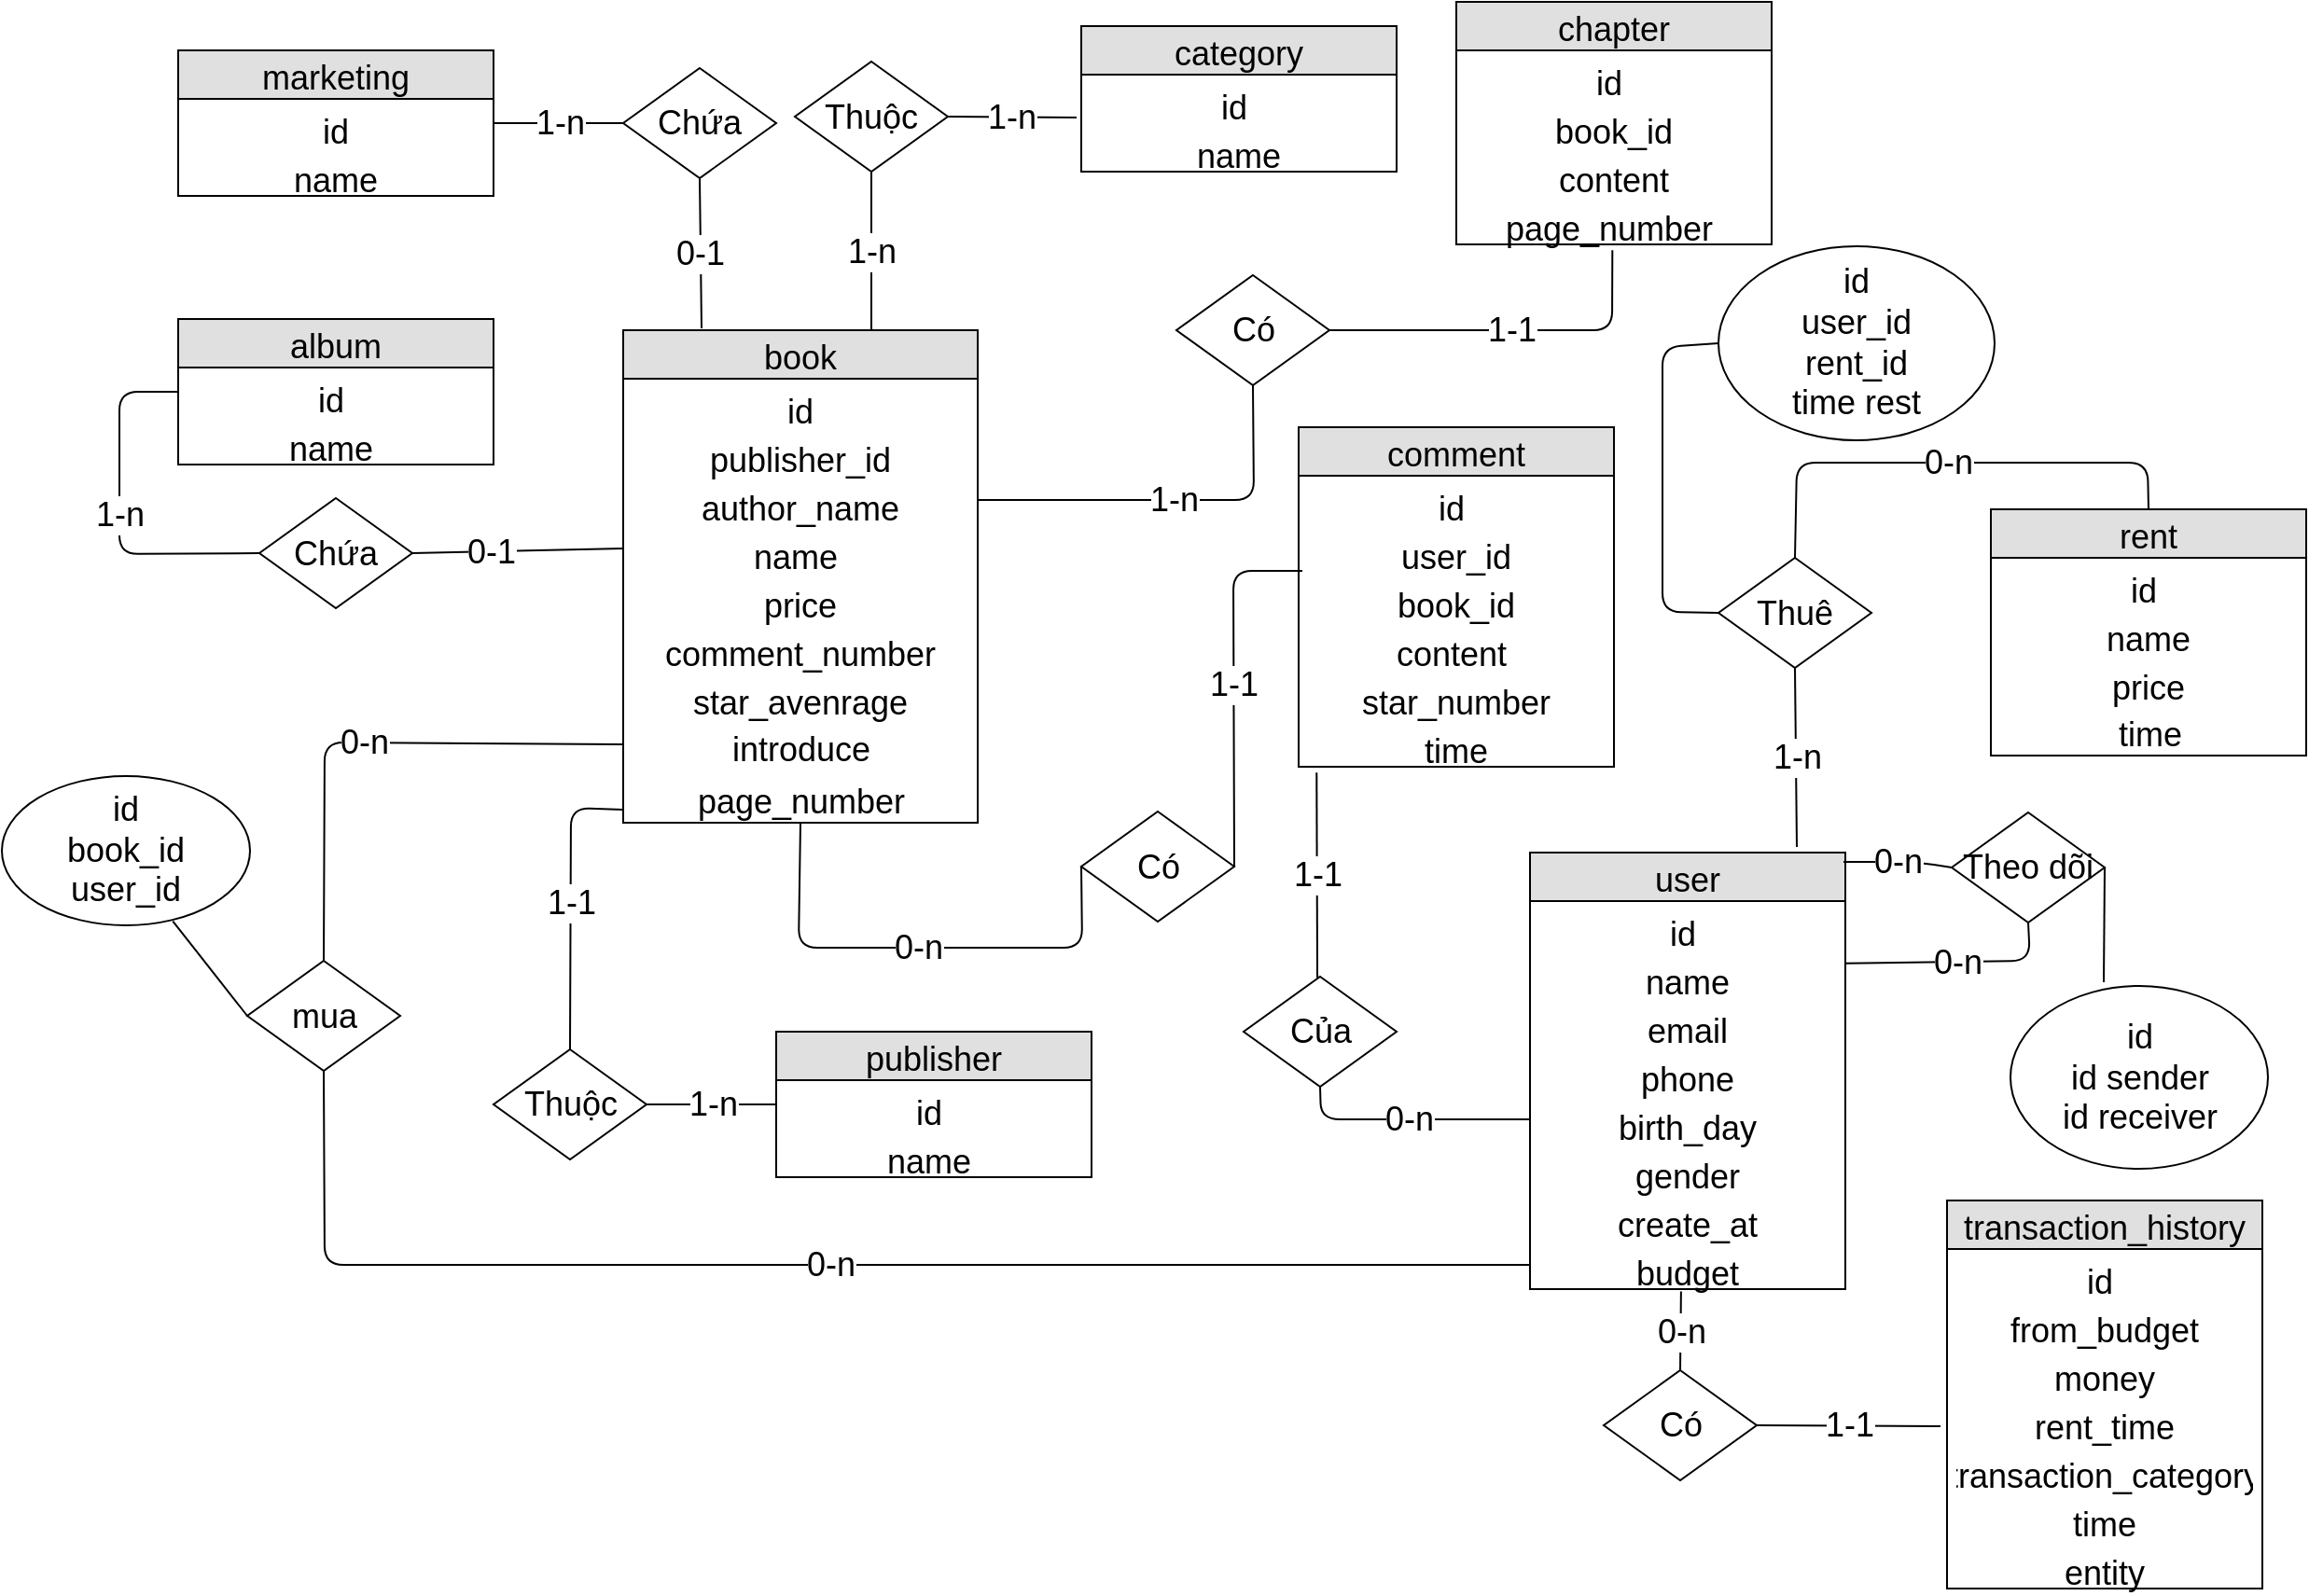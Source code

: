 <mxfile version="10.7.5" type="device"><diagram id="d7zMwRDddRJjNO7_HLSz" name="Page-1"><mxGraphModel dx="1520" dy="1109" grid="0" gridSize="10" guides="1" tooltips="1" connect="1" arrows="1" fold="1" page="0" pageScale="1" pageWidth="850" pageHeight="1100" math="0" shadow="0"><root><mxCell id="0"/><mxCell id="1" parent="0"/><mxCell id="2itM7h_mYokOClJ4KOV5-1" value="book" style="swimlane;fontStyle=0;childLayout=stackLayout;horizontal=1;startSize=26;fillColor=#e0e0e0;horizontalStack=0;resizeParent=1;resizeParentMax=0;resizeLast=0;collapsible=1;marginBottom=0;swimlaneFillColor=#ffffff;align=center;fontSize=18;" parent="1" vertex="1"><mxGeometry x="470" y="31" width="190" height="264" as="geometry"/></mxCell><mxCell id="2itM7h_mYokOClJ4KOV5-10" value="id" style="text;strokeColor=none;fillColor=none;spacingLeft=4;spacingRight=4;overflow=hidden;rotatable=0;points=[[0,0.5],[1,0.5]];portConstraint=eastwest;fontSize=18;fontStyle=0;align=center;" parent="2itM7h_mYokOClJ4KOV5-1" vertex="1"><mxGeometry y="26" width="190" height="26" as="geometry"/></mxCell><mxCell id="2itM7h_mYokOClJ4KOV5-9" value="publisher_id" style="text;strokeColor=none;fillColor=none;spacingLeft=4;spacingRight=4;overflow=hidden;rotatable=0;points=[[0,0.5],[1,0.5]];portConstraint=eastwest;fontSize=18;align=center;" parent="2itM7h_mYokOClJ4KOV5-1" vertex="1"><mxGeometry y="52" width="190" height="26" as="geometry"/></mxCell><mxCell id="2itM7h_mYokOClJ4KOV5-7" value="author_name" style="text;strokeColor=none;fillColor=none;spacingLeft=4;spacingRight=4;overflow=hidden;rotatable=0;points=[[0,0.5],[1,0.5]];portConstraint=eastwest;fontSize=18;align=center;" parent="2itM7h_mYokOClJ4KOV5-1" vertex="1"><mxGeometry y="78" width="190" height="26" as="geometry"/></mxCell><mxCell id="2itM7h_mYokOClJ4KOV5-8" value="name " style="text;strokeColor=none;fillColor=none;spacingLeft=4;spacingRight=4;overflow=hidden;rotatable=0;points=[[0,0.5],[1,0.5]];portConstraint=eastwest;fontSize=18;align=center;" parent="2itM7h_mYokOClJ4KOV5-1" vertex="1"><mxGeometry y="104" width="190" height="26" as="geometry"/></mxCell><mxCell id="2itM7h_mYokOClJ4KOV5-2" value="price" style="text;strokeColor=none;fillColor=none;spacingLeft=4;spacingRight=4;overflow=hidden;rotatable=0;points=[[0,0.5],[1,0.5]];portConstraint=eastwest;fontSize=18;align=center;" parent="2itM7h_mYokOClJ4KOV5-1" vertex="1"><mxGeometry y="130" width="190" height="26" as="geometry"/></mxCell><mxCell id="2itM7h_mYokOClJ4KOV5-3" value="comment_number" style="text;strokeColor=none;fillColor=none;spacingLeft=4;spacingRight=4;overflow=hidden;rotatable=0;points=[[0,0.5],[1,0.5]];portConstraint=eastwest;fontSize=18;align=center;" parent="2itM7h_mYokOClJ4KOV5-1" vertex="1"><mxGeometry y="156" width="190" height="26" as="geometry"/></mxCell><mxCell id="2itM7h_mYokOClJ4KOV5-4" value="star_avenrage" style="text;strokeColor=none;fillColor=none;spacingLeft=4;spacingRight=4;overflow=hidden;rotatable=0;points=[[0,0.5],[1,0.5]];portConstraint=eastwest;fontSize=18;align=center;" parent="2itM7h_mYokOClJ4KOV5-1" vertex="1"><mxGeometry y="182" width="190" height="26" as="geometry"/></mxCell><mxCell id="2itM7h_mYokOClJ4KOV5-11" value="introduce" style="text;html=1;align=center;fontSize=18;" parent="2itM7h_mYokOClJ4KOV5-1" vertex="1"><mxGeometry y="208" width="190" height="28" as="geometry"/></mxCell><mxCell id="2itM7h_mYokOClJ4KOV5-12" value="page_number" style="text;html=1;align=center;fontSize=18;" parent="2itM7h_mYokOClJ4KOV5-1" vertex="1"><mxGeometry y="236" width="190" height="28" as="geometry"/></mxCell><mxCell id="2itM7h_mYokOClJ4KOV5-13" value="chapter" style="swimlane;fontStyle=0;childLayout=stackLayout;horizontal=1;startSize=26;fillColor=#e0e0e0;horizontalStack=0;resizeParent=1;resizeParentMax=0;resizeLast=0;collapsible=1;marginBottom=0;swimlaneFillColor=#ffffff;align=center;fontSize=18;" parent="1" vertex="1"><mxGeometry x="916.5" y="-145" width="169" height="130" as="geometry"/></mxCell><mxCell id="2itM7h_mYokOClJ4KOV5-14" value="id " style="text;strokeColor=none;fillColor=none;spacingLeft=4;spacingRight=4;overflow=hidden;rotatable=0;points=[[0,0.5],[1,0.5]];portConstraint=eastwest;fontSize=18;fontStyle=0;align=center;" parent="2itM7h_mYokOClJ4KOV5-13" vertex="1"><mxGeometry y="26" width="169" height="26" as="geometry"/></mxCell><mxCell id="2itM7h_mYokOClJ4KOV5-15" value="book_id" style="text;strokeColor=none;fillColor=none;spacingLeft=4;spacingRight=4;overflow=hidden;rotatable=0;points=[[0,0.5],[1,0.5]];portConstraint=eastwest;fontSize=18;align=center;" parent="2itM7h_mYokOClJ4KOV5-13" vertex="1"><mxGeometry y="52" width="169" height="26" as="geometry"/></mxCell><mxCell id="2itM7h_mYokOClJ4KOV5-16" value="content" style="text;strokeColor=none;fillColor=none;spacingLeft=4;spacingRight=4;overflow=hidden;rotatable=0;points=[[0,0.5],[1,0.5]];portConstraint=eastwest;fontSize=18;align=center;" parent="2itM7h_mYokOClJ4KOV5-13" vertex="1"><mxGeometry y="78" width="169" height="26" as="geometry"/></mxCell><mxCell id="2itM7h_mYokOClJ4KOV5-17" value="page_number " style="text;strokeColor=none;fillColor=none;spacingLeft=4;spacingRight=4;overflow=hidden;rotatable=0;points=[[0,0.5],[1,0.5]];portConstraint=eastwest;fontSize=18;align=center;" parent="2itM7h_mYokOClJ4KOV5-13" vertex="1"><mxGeometry y="104" width="169" height="26" as="geometry"/></mxCell><mxCell id="2itM7h_mYokOClJ4KOV5-25" value="publisher" style="swimlane;fontStyle=0;childLayout=stackLayout;horizontal=1;startSize=26;fillColor=#e0e0e0;horizontalStack=0;resizeParent=1;resizeParentMax=0;resizeLast=0;collapsible=1;marginBottom=0;swimlaneFillColor=#ffffff;align=center;fontSize=18;" parent="1" vertex="1"><mxGeometry x="552" y="407" width="169" height="78" as="geometry"/></mxCell><mxCell id="2itM7h_mYokOClJ4KOV5-26" value="id " style="text;strokeColor=none;fillColor=none;spacingLeft=4;spacingRight=4;overflow=hidden;rotatable=0;points=[[0,0.5],[1,0.5]];portConstraint=eastwest;fontSize=18;fontStyle=0;align=center;" parent="2itM7h_mYokOClJ4KOV5-25" vertex="1"><mxGeometry y="26" width="169" height="26" as="geometry"/></mxCell><mxCell id="2itM7h_mYokOClJ4KOV5-29" value="name " style="text;strokeColor=none;fillColor=none;spacingLeft=4;spacingRight=4;overflow=hidden;rotatable=0;points=[[0,0.5],[1,0.5]];portConstraint=eastwest;fontSize=18;align=center;" parent="2itM7h_mYokOClJ4KOV5-25" vertex="1"><mxGeometry y="52" width="169" height="26" as="geometry"/></mxCell><mxCell id="2itM7h_mYokOClJ4KOV5-40" value="comment" style="swimlane;fontStyle=0;childLayout=stackLayout;horizontal=1;startSize=26;fillColor=#e0e0e0;horizontalStack=0;resizeParent=1;resizeParentMax=0;resizeLast=0;collapsible=1;marginBottom=0;swimlaneFillColor=#ffffff;align=center;fontSize=18;" parent="1" vertex="1"><mxGeometry x="832" y="83" width="169" height="182" as="geometry"/></mxCell><mxCell id="2itM7h_mYokOClJ4KOV5-41" value="id " style="text;strokeColor=none;fillColor=none;spacingLeft=4;spacingRight=4;overflow=hidden;rotatable=0;points=[[0,0.5],[1,0.5]];portConstraint=eastwest;fontSize=18;fontStyle=0;align=center;" parent="2itM7h_mYokOClJ4KOV5-40" vertex="1"><mxGeometry y="26" width="169" height="26" as="geometry"/></mxCell><mxCell id="2itM7h_mYokOClJ4KOV5-42" value="user_id" style="text;strokeColor=none;fillColor=none;spacingLeft=4;spacingRight=4;overflow=hidden;rotatable=0;points=[[0,0.5],[1,0.5]];portConstraint=eastwest;fontSize=18;align=center;" parent="2itM7h_mYokOClJ4KOV5-40" vertex="1"><mxGeometry y="52" width="169" height="26" as="geometry"/></mxCell><mxCell id="2itM7h_mYokOClJ4KOV5-43" value="book_id" style="text;strokeColor=none;fillColor=none;spacingLeft=4;spacingRight=4;overflow=hidden;rotatable=0;points=[[0,0.5],[1,0.5]];portConstraint=eastwest;fontSize=18;align=center;" parent="2itM7h_mYokOClJ4KOV5-40" vertex="1"><mxGeometry y="78" width="169" height="26" as="geometry"/></mxCell><mxCell id="2itM7h_mYokOClJ4KOV5-44" value="content " style="text;strokeColor=none;fillColor=none;spacingLeft=4;spacingRight=4;overflow=hidden;rotatable=0;points=[[0,0.5],[1,0.5]];portConstraint=eastwest;fontSize=18;align=center;" parent="2itM7h_mYokOClJ4KOV5-40" vertex="1"><mxGeometry y="104" width="169" height="26" as="geometry"/></mxCell><mxCell id="2itM7h_mYokOClJ4KOV5-45" value="star_number" style="text;strokeColor=none;fillColor=none;spacingLeft=4;spacingRight=4;overflow=hidden;rotatable=0;points=[[0,0.5],[1,0.5]];portConstraint=eastwest;fontSize=18;align=center;" parent="2itM7h_mYokOClJ4KOV5-40" vertex="1"><mxGeometry y="130" width="169" height="26" as="geometry"/></mxCell><mxCell id="2itM7h_mYokOClJ4KOV5-46" value="time" style="text;strokeColor=none;fillColor=none;spacingLeft=4;spacingRight=4;overflow=hidden;rotatable=0;points=[[0,0.5],[1,0.5]];portConstraint=eastwest;fontSize=18;align=center;" parent="2itM7h_mYokOClJ4KOV5-40" vertex="1"><mxGeometry y="156" width="169" height="26" as="geometry"/></mxCell><mxCell id="2itM7h_mYokOClJ4KOV5-52" value="user" style="swimlane;fontStyle=0;childLayout=stackLayout;horizontal=1;startSize=26;fillColor=#e0e0e0;horizontalStack=0;resizeParent=1;resizeParentMax=0;resizeLast=0;collapsible=1;marginBottom=0;swimlaneFillColor=#ffffff;align=center;fontSize=18;" parent="1" vertex="1"><mxGeometry x="956" y="311" width="169" height="234" as="geometry"/></mxCell><mxCell id="2itM7h_mYokOClJ4KOV5-53" value="id " style="text;strokeColor=none;fillColor=none;spacingLeft=4;spacingRight=4;overflow=hidden;rotatable=0;points=[[0,0.5],[1,0.5]];portConstraint=eastwest;fontSize=18;fontStyle=0;align=center;" parent="2itM7h_mYokOClJ4KOV5-52" vertex="1"><mxGeometry y="26" width="169" height="26" as="geometry"/></mxCell><mxCell id="2itM7h_mYokOClJ4KOV5-54" value="name" style="text;strokeColor=none;fillColor=none;spacingLeft=4;spacingRight=4;overflow=hidden;rotatable=0;points=[[0,0.5],[1,0.5]];portConstraint=eastwest;fontSize=18;align=center;" parent="2itM7h_mYokOClJ4KOV5-52" vertex="1"><mxGeometry y="52" width="169" height="26" as="geometry"/></mxCell><mxCell id="2itM7h_mYokOClJ4KOV5-56" value="email" style="text;strokeColor=none;fillColor=none;spacingLeft=4;spacingRight=4;overflow=hidden;rotatable=0;points=[[0,0.5],[1,0.5]];portConstraint=eastwest;fontSize=18;align=center;" parent="2itM7h_mYokOClJ4KOV5-52" vertex="1"><mxGeometry y="78" width="169" height="26" as="geometry"/></mxCell><mxCell id="2itM7h_mYokOClJ4KOV5-57" value="phone" style="text;strokeColor=none;fillColor=none;spacingLeft=4;spacingRight=4;overflow=hidden;rotatable=0;points=[[0,0.5],[1,0.5]];portConstraint=eastwest;fontSize=18;align=center;" parent="2itM7h_mYokOClJ4KOV5-52" vertex="1"><mxGeometry y="104" width="169" height="26" as="geometry"/></mxCell><mxCell id="Uaw29f9VAUXoJV8VwZeA-1" value="birth_day" style="text;strokeColor=none;fillColor=none;spacingLeft=4;spacingRight=4;overflow=hidden;rotatable=0;points=[[0,0.5],[1,0.5]];portConstraint=eastwest;fontSize=18;align=center;" vertex="1" parent="2itM7h_mYokOClJ4KOV5-52"><mxGeometry y="130" width="169" height="26" as="geometry"/></mxCell><mxCell id="2itM7h_mYokOClJ4KOV5-59" value="gender" style="text;strokeColor=none;fillColor=none;spacingLeft=4;spacingRight=4;overflow=hidden;rotatable=0;points=[[0,0.5],[1,0.5]];portConstraint=eastwest;fontSize=18;align=center;" parent="2itM7h_mYokOClJ4KOV5-52" vertex="1"><mxGeometry y="156" width="169" height="26" as="geometry"/></mxCell><mxCell id="VwsR8kDCSFmt93Ntj57S-2" value="create_at" style="text;strokeColor=none;fillColor=none;spacingLeft=4;spacingRight=4;overflow=hidden;rotatable=0;points=[[0,0.5],[1,0.5]];portConstraint=eastwest;fontSize=18;align=center;" parent="2itM7h_mYokOClJ4KOV5-52" vertex="1"><mxGeometry y="182" width="169" height="26" as="geometry"/></mxCell><mxCell id="VwsR8kDCSFmt93Ntj57S-1" value="budget" style="text;strokeColor=none;fillColor=none;spacingLeft=4;spacingRight=4;overflow=hidden;rotatable=0;points=[[0,0.5],[1,0.5]];portConstraint=eastwest;fontSize=18;align=center;" parent="2itM7h_mYokOClJ4KOV5-52" vertex="1"><mxGeometry y="208" width="169" height="26" as="geometry"/></mxCell><mxCell id="2itM7h_mYokOClJ4KOV5-80" value="rent" style="swimlane;fontStyle=0;childLayout=stackLayout;horizontal=1;startSize=26;fillColor=#e0e0e0;horizontalStack=0;resizeParent=1;resizeParentMax=0;resizeLast=0;collapsible=1;marginBottom=0;swimlaneFillColor=#ffffff;align=center;fontSize=18;" parent="1" vertex="1"><mxGeometry x="1203" y="127" width="169" height="132" as="geometry"/></mxCell><mxCell id="2itM7h_mYokOClJ4KOV5-81" value="id " style="text;strokeColor=none;fillColor=none;spacingLeft=4;spacingRight=4;overflow=hidden;rotatable=0;points=[[0,0.5],[1,0.5]];portConstraint=eastwest;fontSize=18;fontStyle=0;align=center;" parent="2itM7h_mYokOClJ4KOV5-80" vertex="1"><mxGeometry y="26" width="169" height="26" as="geometry"/></mxCell><mxCell id="2itM7h_mYokOClJ4KOV5-82" value="name" style="text;strokeColor=none;fillColor=none;spacingLeft=4;spacingRight=4;overflow=hidden;rotatable=0;points=[[0,0.5],[1,0.5]];portConstraint=eastwest;fontSize=18;align=center;" parent="2itM7h_mYokOClJ4KOV5-80" vertex="1"><mxGeometry y="52" width="169" height="26" as="geometry"/></mxCell><mxCell id="2itM7h_mYokOClJ4KOV5-87" value="price" style="text;strokeColor=none;fillColor=none;spacingLeft=4;spacingRight=4;overflow=hidden;rotatable=0;points=[[0,0.5],[1,0.5]];portConstraint=eastwest;fontSize=18;align=center;" parent="2itM7h_mYokOClJ4KOV5-80" vertex="1"><mxGeometry y="78" width="169" height="26" as="geometry"/></mxCell><mxCell id="2itM7h_mYokOClJ4KOV5-88" value="time" style="text;html=1;align=center;fontSize=18;" parent="2itM7h_mYokOClJ4KOV5-80" vertex="1"><mxGeometry y="104" width="169" height="28" as="geometry"/></mxCell><mxCell id="2itM7h_mYokOClJ4KOV5-37" value="album" style="swimlane;fontStyle=0;childLayout=stackLayout;horizontal=1;startSize=26;fillColor=#e0e0e0;horizontalStack=0;resizeParent=1;resizeParentMax=0;resizeLast=0;collapsible=1;marginBottom=0;swimlaneFillColor=#ffffff;align=center;fontSize=18;" parent="1" vertex="1"><mxGeometry x="231.5" y="25" width="169" height="78" as="geometry"/></mxCell><mxCell id="2itM7h_mYokOClJ4KOV5-38" value="id " style="text;strokeColor=none;fillColor=none;spacingLeft=4;spacingRight=4;overflow=hidden;rotatable=0;points=[[0,0.5],[1,0.5]];portConstraint=eastwest;fontSize=18;fontStyle=0;align=center;" parent="2itM7h_mYokOClJ4KOV5-37" vertex="1"><mxGeometry y="26" width="169" height="26" as="geometry"/></mxCell><mxCell id="2itM7h_mYokOClJ4KOV5-39" value="name " style="text;strokeColor=none;fillColor=none;spacingLeft=4;spacingRight=4;overflow=hidden;rotatable=0;points=[[0,0.5],[1,0.5]];portConstraint=eastwest;fontSize=18;align=center;" parent="2itM7h_mYokOClJ4KOV5-37" vertex="1"><mxGeometry y="52" width="169" height="26" as="geometry"/></mxCell><mxCell id="2itM7h_mYokOClJ4KOV5-131" value="marketing" style="swimlane;fontStyle=0;childLayout=stackLayout;horizontal=1;startSize=26;fillColor=#e0e0e0;horizontalStack=0;resizeParent=1;resizeParentMax=0;resizeLast=0;collapsible=1;marginBottom=0;swimlaneFillColor=#ffffff;align=center;fontSize=18;" parent="1" vertex="1"><mxGeometry x="231.5" y="-119" width="169" height="78" as="geometry"/></mxCell><mxCell id="2itM7h_mYokOClJ4KOV5-132" value="id" style="text;strokeColor=none;fillColor=none;spacingLeft=4;spacingRight=4;overflow=hidden;rotatable=0;points=[[0,0.5],[1,0.5]];portConstraint=eastwest;fontSize=18;fontStyle=0;align=center;" parent="2itM7h_mYokOClJ4KOV5-131" vertex="1"><mxGeometry y="26" width="169" height="26" as="geometry"/></mxCell><mxCell id="2itM7h_mYokOClJ4KOV5-134" value="name" style="text;strokeColor=none;fillColor=none;spacingLeft=4;spacingRight=4;overflow=hidden;rotatable=0;points=[[0,0.5],[1,0.5]];portConstraint=eastwest;fontSize=18;align=center;" parent="2itM7h_mYokOClJ4KOV5-131" vertex="1"><mxGeometry y="52" width="169" height="26" as="geometry"/></mxCell><mxCell id="2itM7h_mYokOClJ4KOV5-136" value="category" style="swimlane;fontStyle=0;childLayout=stackLayout;horizontal=1;startSize=26;fillColor=#e0e0e0;horizontalStack=0;resizeParent=1;resizeParentMax=0;resizeLast=0;collapsible=1;marginBottom=0;swimlaneFillColor=#ffffff;align=center;fontSize=18;" parent="1" vertex="1"><mxGeometry x="715.5" y="-132" width="169" height="78" as="geometry"/></mxCell><mxCell id="2itM7h_mYokOClJ4KOV5-137" value="id " style="text;strokeColor=none;fillColor=none;spacingLeft=4;spacingRight=4;overflow=hidden;rotatable=0;points=[[0,0.5],[1,0.5]];portConstraint=eastwest;fontSize=18;fontStyle=0;align=center;" parent="2itM7h_mYokOClJ4KOV5-136" vertex="1"><mxGeometry y="26" width="169" height="26" as="geometry"/></mxCell><mxCell id="2itM7h_mYokOClJ4KOV5-139" value="name" style="text;strokeColor=none;fillColor=none;spacingLeft=4;spacingRight=4;overflow=hidden;rotatable=0;points=[[0,0.5],[1,0.5]];portConstraint=eastwest;fontSize=18;align=center;" parent="2itM7h_mYokOClJ4KOV5-136" vertex="1"><mxGeometry y="52" width="169" height="26" as="geometry"/></mxCell><mxCell id="aHtZ-RXzrKdVEkPPMBoi-1" value="Chứa" style="rhombus;whiteSpace=wrap;html=1;align=center;fontSize=18;" parent="1" vertex="1"><mxGeometry x="275" y="121" width="82" height="59" as="geometry"/></mxCell><mxCell id="aHtZ-RXzrKdVEkPPMBoi-2" value="1-n" style="endArrow=none;html=1;entryX=0;entryY=0.5;entryDx=0;entryDy=0;fontSize=18;exitX=0;exitY=0.5;exitDx=0;exitDy=0;" parent="1" source="2itM7h_mYokOClJ4KOV5-38" target="aHtZ-RXzrKdVEkPPMBoi-1" edge="1"><mxGeometry width="50" height="50" relative="1" as="geometry"><mxPoint x="189" y="121" as="sourcePoint"/><mxPoint x="315.857" y="-48.929" as="targetPoint"/><Array as="points"><mxPoint x="200" y="64"/><mxPoint x="200" y="151"/></Array></mxGeometry></mxCell><mxCell id="aHtZ-RXzrKdVEkPPMBoi-3" value="" style="endArrow=none;html=1;exitX=1;exitY=0.5;exitDx=0;exitDy=0;entryX=0;entryY=0.5;entryDx=0;entryDy=0;fontSize=18;" parent="1" source="aHtZ-RXzrKdVEkPPMBoi-1" target="2itM7h_mYokOClJ4KOV5-8" edge="1"><mxGeometry width="50" height="50" relative="1" as="geometry"><mxPoint x="251" y="106" as="sourcePoint"/><mxPoint x="301" y="56" as="targetPoint"/></mxGeometry></mxCell><mxCell id="aHtZ-RXzrKdVEkPPMBoi-4" value="0-1" style="text;html=1;resizable=0;points=[];align=center;verticalAlign=middle;labelBackgroundColor=#ffffff;fontSize=18;" parent="aHtZ-RXzrKdVEkPPMBoi-3" vertex="1" connectable="0"><mxGeometry x="-0.266" relative="1" as="geometry"><mxPoint as="offset"/></mxGeometry></mxCell><mxCell id="aHtZ-RXzrKdVEkPPMBoi-5" value="1-n" style="endArrow=none;html=1;fontSize=18;exitX=1;exitY=0.5;exitDx=0;exitDy=0;entryX=0;entryY=0.5;entryDx=0;entryDy=0;" parent="1" source="2itM7h_mYokOClJ4KOV5-132" target="aHtZ-RXzrKdVEkPPMBoi-6" edge="1"><mxGeometry width="50" height="50" relative="1" as="geometry"><mxPoint x="538" y="-45" as="sourcePoint"/><mxPoint x="510" y="-80" as="targetPoint"/></mxGeometry></mxCell><mxCell id="aHtZ-RXzrKdVEkPPMBoi-6" value="Chứa" style="rhombus;whiteSpace=wrap;html=1;align=center;fontSize=18;" parent="1" vertex="1"><mxGeometry x="470" y="-109.5" width="82" height="59" as="geometry"/></mxCell><mxCell id="aHtZ-RXzrKdVEkPPMBoi-7" value="0-1" style="endArrow=none;html=1;fontSize=18;entryX=0.5;entryY=1;entryDx=0;entryDy=0;" parent="1" target="aHtZ-RXzrKdVEkPPMBoi-6" edge="1"><mxGeometry width="50" height="50" relative="1" as="geometry"><mxPoint x="512" y="30" as="sourcePoint"/><mxPoint x="642" y="-61" as="targetPoint"/></mxGeometry></mxCell><mxCell id="aHtZ-RXzrKdVEkPPMBoi-8" value="Thuộc" style="rhombus;whiteSpace=wrap;html=1;align=center;fontSize=18;" parent="1" vertex="1"><mxGeometry x="562" y="-113" width="82" height="59" as="geometry"/></mxCell><mxCell id="aHtZ-RXzrKdVEkPPMBoi-9" value="1-n" style="endArrow=none;html=1;fontSize=18;entryX=0.5;entryY=1;entryDx=0;entryDy=0;" parent="1" target="aHtZ-RXzrKdVEkPPMBoi-8" edge="1"><mxGeometry width="50" height="50" relative="1" as="geometry"><mxPoint x="603" y="31" as="sourcePoint"/><mxPoint x="708" y="-44" as="targetPoint"/></mxGeometry></mxCell><mxCell id="aHtZ-RXzrKdVEkPPMBoi-10" value="1-n" style="endArrow=none;html=1;fontSize=18;exitX=1;exitY=0.5;exitDx=0;exitDy=0;" parent="1" source="aHtZ-RXzrKdVEkPPMBoi-8" edge="1"><mxGeometry width="50" height="50" relative="1" as="geometry"><mxPoint x="615" y="-151" as="sourcePoint"/><mxPoint x="713" y="-83" as="targetPoint"/></mxGeometry></mxCell><mxCell id="aHtZ-RXzrKdVEkPPMBoi-12" value="Thuộc" style="rhombus;whiteSpace=wrap;html=1;align=center;fontSize=18;" parent="1" vertex="1"><mxGeometry x="400.5" y="416.5" width="82" height="59" as="geometry"/></mxCell><mxCell id="aHtZ-RXzrKdVEkPPMBoi-15" value="1-n" style="endArrow=none;html=1;fontSize=18;exitX=1;exitY=0.5;exitDx=0;exitDy=0;entryX=0;entryY=0.5;entryDx=0;entryDy=0;" parent="1" source="aHtZ-RXzrKdVEkPPMBoi-12" target="2itM7h_mYokOClJ4KOV5-26" edge="1"><mxGeometry width="50" height="50" relative="1" as="geometry"><mxPoint x="488" y="380" as="sourcePoint"/><mxPoint x="538" y="330" as="targetPoint"/></mxGeometry></mxCell><mxCell id="aHtZ-RXzrKdVEkPPMBoi-16" value="1-1" style="endArrow=none;html=1;fontSize=18;exitX=0.5;exitY=0;exitDx=0;exitDy=0;entryX=0;entryY=0.75;entryDx=0;entryDy=0;" parent="1" source="aHtZ-RXzrKdVEkPPMBoi-12" target="2itM7h_mYokOClJ4KOV5-12" edge="1"><mxGeometry width="50" height="50" relative="1" as="geometry"><mxPoint x="424" y="403" as="sourcePoint"/><mxPoint x="432" y="287" as="targetPoint"/><Array as="points"><mxPoint x="442" y="287"/></Array></mxGeometry></mxCell><mxCell id="aHtZ-RXzrKdVEkPPMBoi-18" value="Có" style="rhombus;whiteSpace=wrap;html=1;align=center;fontSize=18;" parent="1" vertex="1"><mxGeometry x="715.5" y="289" width="82" height="59" as="geometry"/></mxCell><mxCell id="aHtZ-RXzrKdVEkPPMBoi-19" value="0-n" style="endArrow=none;html=1;fontSize=18;entryX=0;entryY=0.5;entryDx=0;entryDy=0;exitX=0.5;exitY=1;exitDx=0;exitDy=0;" parent="1" source="2itM7h_mYokOClJ4KOV5-12" target="aHtZ-RXzrKdVEkPPMBoi-18" edge="1"><mxGeometry width="50" height="50" relative="1" as="geometry"><mxPoint x="580" y="364" as="sourcePoint"/><mxPoint x="794" y="276" as="targetPoint"/><Array as="points"><mxPoint x="564" y="362"/><mxPoint x="716" y="362"/></Array></mxGeometry></mxCell><mxCell id="aHtZ-RXzrKdVEkPPMBoi-20" value="1-1" style="endArrow=none;html=1;fontSize=18;exitX=1;exitY=0.5;exitDx=0;exitDy=0;" parent="1" source="aHtZ-RXzrKdVEkPPMBoi-18" edge="1"><mxGeometry width="50" height="50" relative="1" as="geometry"><mxPoint x="725" y="317" as="sourcePoint"/><mxPoint x="834" y="160" as="targetPoint"/><Array as="points"><mxPoint x="797" y="160"/></Array></mxGeometry></mxCell><mxCell id="aHtZ-RXzrKdVEkPPMBoi-21" value="Có" style="rhombus;whiteSpace=wrap;html=1;align=center;fontSize=18;" parent="1" vertex="1"><mxGeometry x="766.5" y="1.5" width="82" height="59" as="geometry"/></mxCell><mxCell id="aHtZ-RXzrKdVEkPPMBoi-22" value="1-n" style="endArrow=none;html=1;fontSize=18;exitX=1;exitY=0.5;exitDx=0;exitDy=0;entryX=0.5;entryY=1;entryDx=0;entryDy=0;" parent="1" source="2itM7h_mYokOClJ4KOV5-7" target="aHtZ-RXzrKdVEkPPMBoi-21" edge="1"><mxGeometry width="50" height="50" relative="1" as="geometry"><mxPoint x="709" y="115" as="sourcePoint"/><mxPoint x="759" y="65" as="targetPoint"/><Array as="points"><mxPoint x="808" y="122"/></Array></mxGeometry></mxCell><mxCell id="aHtZ-RXzrKdVEkPPMBoi-23" value="1-1" style="endArrow=none;html=1;fontSize=18;exitX=1;exitY=0.5;exitDx=0;exitDy=0;entryX=0.495;entryY=1.121;entryDx=0;entryDy=0;entryPerimeter=0;" parent="1" source="aHtZ-RXzrKdVEkPPMBoi-21" target="2itM7h_mYokOClJ4KOV5-17" edge="1"><mxGeometry width="50" height="50" relative="1" as="geometry"><mxPoint x="1151" y="69" as="sourcePoint"/><mxPoint x="1201" y="19" as="targetPoint"/><Array as="points"><mxPoint x="1000" y="31"/></Array></mxGeometry></mxCell><mxCell id="aHtZ-RXzrKdVEkPPMBoi-24" value="Của" style="rhombus;whiteSpace=wrap;html=1;align=center;fontSize=18;" parent="1" vertex="1"><mxGeometry x="802.5" y="377.5" width="82" height="59" as="geometry"/></mxCell><mxCell id="aHtZ-RXzrKdVEkPPMBoi-25" value="1-1" style="endArrow=none;html=1;fontSize=18;entryX=0.057;entryY=1.121;entryDx=0;entryDy=0;entryPerimeter=0;exitX=0.482;exitY=0.008;exitDx=0;exitDy=0;exitPerimeter=0;" parent="1" source="aHtZ-RXzrKdVEkPPMBoi-24" target="2itM7h_mYokOClJ4KOV5-46" edge="1"><mxGeometry width="50" height="50" relative="1" as="geometry"><mxPoint x="859" y="372" as="sourcePoint"/><mxPoint x="909" y="322" as="targetPoint"/></mxGeometry></mxCell><mxCell id="aHtZ-RXzrKdVEkPPMBoi-26" value="0-n" style="endArrow=none;html=1;fontSize=18;entryX=0.5;entryY=1;entryDx=0;entryDy=0;exitX=0;exitY=0.5;exitDx=0;exitDy=0;" parent="1" target="aHtZ-RXzrKdVEkPPMBoi-24" edge="1"><mxGeometry width="50" height="50" relative="1" as="geometry"><mxPoint x="956" y="454" as="sourcePoint"/><mxPoint x="855" y="453" as="targetPoint"/><Array as="points"><mxPoint x="844" y="454"/></Array></mxGeometry></mxCell><mxCell id="aHtZ-RXzrKdVEkPPMBoi-27" value="Thuê" style="rhombus;whiteSpace=wrap;html=1;align=center;fontSize=18;" parent="1" vertex="1"><mxGeometry x="1057" y="153" width="82" height="59" as="geometry"/></mxCell><mxCell id="aHtZ-RXzrKdVEkPPMBoi-28" value="1-n" style="endArrow=none;html=1;fontSize=18;entryX=0.5;entryY=1;entryDx=0;entryDy=0;" parent="1" target="aHtZ-RXzrKdVEkPPMBoi-27" edge="1"><mxGeometry width="50" height="50" relative="1" as="geometry"><mxPoint x="1099" y="308" as="sourcePoint"/><mxPoint x="1157" y="242" as="targetPoint"/></mxGeometry></mxCell><mxCell id="aHtZ-RXzrKdVEkPPMBoi-29" value="0-n" style="endArrow=none;html=1;fontSize=18;exitX=0.5;exitY=0;exitDx=0;exitDy=0;entryX=0.5;entryY=0;entryDx=0;entryDy=0;" parent="1" source="aHtZ-RXzrKdVEkPPMBoi-27" target="2itM7h_mYokOClJ4KOV5-80" edge="1"><mxGeometry width="50" height="50" relative="1" as="geometry"><mxPoint x="1075" y="122" as="sourcePoint"/><mxPoint x="1125" y="72" as="targetPoint"/><Array as="points"><mxPoint x="1099" y="102"/><mxPoint x="1287" y="102"/></Array></mxGeometry></mxCell><mxCell id="aHtZ-RXzrKdVEkPPMBoi-30" value="Theo dõi" style="rhombus;whiteSpace=wrap;html=1;align=center;fontSize=18;" parent="1" vertex="1"><mxGeometry x="1182" y="289.5" width="82" height="59" as="geometry"/></mxCell><mxCell id="aHtZ-RXzrKdVEkPPMBoi-33" value="0-n" style="endArrow=none;html=1;fontSize=18;entryX=0;entryY=0.5;entryDx=0;entryDy=0;" parent="1" target="aHtZ-RXzrKdVEkPPMBoi-30" edge="1"><mxGeometry width="50" height="50" relative="1" as="geometry"><mxPoint x="1124" y="316" as="sourcePoint"/><mxPoint x="1197" y="406" as="targetPoint"/><Array as="points"><mxPoint x="1163" y="316"/></Array></mxGeometry></mxCell><mxCell id="aHtZ-RXzrKdVEkPPMBoi-36" value="0-n" style="endArrow=none;html=1;fontSize=18;exitX=1;exitY=0.5;exitDx=0;exitDy=0;entryX=0.5;entryY=1;entryDx=0;entryDy=0;" parent="1" target="aHtZ-RXzrKdVEkPPMBoi-30" edge="1"><mxGeometry width="50" height="50" relative="1" as="geometry"><mxPoint x="1125.333" y="370.333" as="sourcePoint"/><mxPoint x="1358" y="380" as="targetPoint"/><Array as="points"><mxPoint x="1224" y="369"/></Array></mxGeometry></mxCell><mxCell id="aHtZ-RXzrKdVEkPPMBoi-37" value="id&lt;br style=&quot;font-size: 18px;&quot;&gt;id sender&lt;br style=&quot;font-size: 18px;&quot;&gt;id receiver&lt;br style=&quot;font-size: 18px;&quot;&gt;" style="ellipse;whiteSpace=wrap;html=1;fontSize=18;align=center;" parent="1" vertex="1"><mxGeometry x="1213.5" y="382.5" width="138" height="98" as="geometry"/></mxCell><mxCell id="aHtZ-RXzrKdVEkPPMBoi-38" value="" style="endArrow=none;html=1;fontSize=18;entryX=1;entryY=0.5;entryDx=0;entryDy=0;" parent="1" target="aHtZ-RXzrKdVEkPPMBoi-30" edge="1"><mxGeometry width="50" height="50" relative="1" as="geometry"><mxPoint x="1263.5" y="380.5" as="sourcePoint"/><mxPoint x="1410.5" y="318.5" as="targetPoint"/></mxGeometry></mxCell><mxCell id="aHtZ-RXzrKdVEkPPMBoi-39" value="id&lt;br style=&quot;font-size: 18px;&quot;&gt;user_id&lt;br style=&quot;font-size: 18px;&quot;&gt;rent_id&lt;br style=&quot;font-size: 18px;&quot;&gt;time rest&lt;br style=&quot;font-size: 18px;&quot;&gt;" style="ellipse;whiteSpace=wrap;html=1;fontSize=18;align=center;" parent="1" vertex="1"><mxGeometry x="1057" y="-14" width="148" height="104" as="geometry"/></mxCell><mxCell id="aHtZ-RXzrKdVEkPPMBoi-40" value="" style="endArrow=none;html=1;fontSize=18;entryX=0;entryY=0.5;entryDx=0;entryDy=0;exitX=0;exitY=0.5;exitDx=0;exitDy=0;" parent="1" source="aHtZ-RXzrKdVEkPPMBoi-27" target="aHtZ-RXzrKdVEkPPMBoi-39" edge="1"><mxGeometry width="50" height="50" relative="1" as="geometry"><mxPoint x="1301" y="27" as="sourcePoint"/><mxPoint x="1351" y="-23" as="targetPoint"/><Array as="points"><mxPoint x="1027" y="182"/><mxPoint x="1027" y="40"/></Array></mxGeometry></mxCell><mxCell id="ZJ3FS3gcATqvaL1Etrs1-1" value="mua" style="rhombus;whiteSpace=wrap;html=1;align=center;fontSize=18;" parent="1" vertex="1"><mxGeometry x="268.5" y="369" width="82" height="59" as="geometry"/></mxCell><mxCell id="ZJ3FS3gcATqvaL1Etrs1-2" value="0-n" style="endArrow=none;html=1;entryX=0;entryY=0.5;entryDx=0;entryDy=0;exitX=0.5;exitY=0;exitDx=0;exitDy=0;fontSize=18;" parent="1" source="ZJ3FS3gcATqvaL1Etrs1-1" target="2itM7h_mYokOClJ4KOV5-11" edge="1"><mxGeometry width="50" height="50" relative="1" as="geometry"><mxPoint x="269" y="289" as="sourcePoint"/><mxPoint x="319" y="239" as="targetPoint"/><Array as="points"><mxPoint x="310" y="252"/></Array></mxGeometry></mxCell><mxCell id="ZJ3FS3gcATqvaL1Etrs1-3" value="0-n" style="endArrow=none;html=1;entryX=0.5;entryY=1;entryDx=0;entryDy=0;fontSize=18;exitX=0;exitY=0.5;exitDx=0;exitDy=0;" parent="1" source="VwsR8kDCSFmt93Ntj57S-1" target="ZJ3FS3gcATqvaL1Etrs1-1" edge="1"><mxGeometry width="50" height="50" relative="1" as="geometry"><mxPoint x="969" y="494" as="sourcePoint"/><mxPoint x="378" y="505" as="targetPoint"/><Array as="points"><mxPoint x="310" y="532"/></Array></mxGeometry></mxCell><mxCell id="ZJ3FS3gcATqvaL1Etrs1-4" value="id&lt;br style=&quot;font-size: 18px;&quot;&gt;book_id&lt;br style=&quot;font-size: 18px;&quot;&gt;user_id&lt;br style=&quot;font-size: 18px;&quot;&gt;" style="ellipse;whiteSpace=wrap;html=1;fontSize=18;align=center;" parent="1" vertex="1"><mxGeometry x="137" y="270" width="133" height="80" as="geometry"/></mxCell><mxCell id="ZJ3FS3gcATqvaL1Etrs1-5" value="" style="endArrow=none;html=1;fontSize=18;entryX=0.689;entryY=0.972;entryDx=0;entryDy=0;entryPerimeter=0;exitX=0;exitY=0.5;exitDx=0;exitDy=0;" parent="1" source="ZJ3FS3gcATqvaL1Etrs1-1" target="ZJ3FS3gcATqvaL1Etrs1-4" edge="1"><mxGeometry width="50" height="50" relative="1" as="geometry"><mxPoint x="195" y="479" as="sourcePoint"/><mxPoint x="245" y="429" as="targetPoint"/></mxGeometry></mxCell><mxCell id="hEkf_wcj5iNW4VosW0_1-1" value="transaction_history" style="swimlane;fontStyle=0;childLayout=stackLayout;horizontal=1;startSize=26;fillColor=#e0e0e0;horizontalStack=0;resizeParent=1;resizeParentMax=0;resizeLast=0;collapsible=1;marginBottom=0;swimlaneFillColor=#ffffff;align=center;fontSize=18;" parent="1" vertex="1"><mxGeometry x="1179.5" y="497.5" width="169" height="208" as="geometry"/></mxCell><mxCell id="hEkf_wcj5iNW4VosW0_1-2" value="id " style="text;strokeColor=none;fillColor=none;spacingLeft=4;spacingRight=4;overflow=hidden;rotatable=0;points=[[0,0.5],[1,0.5]];portConstraint=eastwest;fontSize=18;fontStyle=0;align=center;" parent="hEkf_wcj5iNW4VosW0_1-1" vertex="1"><mxGeometry y="26" width="169" height="26" as="geometry"/></mxCell><mxCell id="hEkf_wcj5iNW4VosW0_1-3" value="from_budget" style="text;strokeColor=none;fillColor=none;spacingLeft=4;spacingRight=4;overflow=hidden;rotatable=0;points=[[0,0.5],[1,0.5]];portConstraint=eastwest;fontSize=18;align=center;" parent="hEkf_wcj5iNW4VosW0_1-1" vertex="1"><mxGeometry y="52" width="169" height="26" as="geometry"/></mxCell><mxCell id="hEkf_wcj5iNW4VosW0_1-4" value="money" style="text;strokeColor=none;fillColor=none;spacingLeft=4;spacingRight=4;overflow=hidden;rotatable=0;points=[[0,0.5],[1,0.5]];portConstraint=eastwest;fontSize=18;align=center;" parent="hEkf_wcj5iNW4VosW0_1-1" vertex="1"><mxGeometry y="78" width="169" height="26" as="geometry"/></mxCell><mxCell id="hEkf_wcj5iNW4VosW0_1-5" value="rent_time" style="text;strokeColor=none;fillColor=none;spacingLeft=4;spacingRight=4;overflow=hidden;rotatable=0;points=[[0,0.5],[1,0.5]];portConstraint=eastwest;fontSize=18;align=center;" parent="hEkf_wcj5iNW4VosW0_1-1" vertex="1"><mxGeometry y="104" width="169" height="26" as="geometry"/></mxCell><mxCell id="hEkf_wcj5iNW4VosW0_1-7" value="transaction_category" style="text;strokeColor=none;fillColor=none;spacingLeft=4;spacingRight=4;overflow=hidden;rotatable=0;points=[[0,0.5],[1,0.5]];portConstraint=eastwest;fontSize=18;align=center;" parent="hEkf_wcj5iNW4VosW0_1-1" vertex="1"><mxGeometry y="130" width="169" height="26" as="geometry"/></mxCell><mxCell id="hEkf_wcj5iNW4VosW0_1-6" value="time" style="text;strokeColor=none;fillColor=none;spacingLeft=4;spacingRight=4;overflow=hidden;rotatable=0;points=[[0,0.5],[1,0.5]];portConstraint=eastwest;fontSize=18;align=center;" parent="hEkf_wcj5iNW4VosW0_1-1" vertex="1"><mxGeometry y="156" width="169" height="26" as="geometry"/></mxCell><mxCell id="hEkf_wcj5iNW4VosW0_1-8" value="entity" style="text;strokeColor=none;fillColor=none;spacingLeft=4;spacingRight=4;overflow=hidden;rotatable=0;points=[[0,0.5],[1,0.5]];portConstraint=eastwest;fontSize=18;align=center;" parent="hEkf_wcj5iNW4VosW0_1-1" vertex="1"><mxGeometry y="182" width="169" height="26" as="geometry"/></mxCell><mxCell id="hEkf_wcj5iNW4VosW0_1-9" value="Có" style="rhombus;whiteSpace=wrap;html=1;align=center;fontSize=18;" parent="1" vertex="1"><mxGeometry x="995.5" y="588.5" width="82" height="59" as="geometry"/></mxCell><mxCell id="hEkf_wcj5iNW4VosW0_1-10" value="0-n" style="endArrow=none;html=1;fontSize=18;exitX=0.5;exitY=0;exitDx=0;exitDy=0;entryX=0.479;entryY=1.046;entryDx=0;entryDy=0;entryPerimeter=0;" parent="1" source="hEkf_wcj5iNW4VosW0_1-9" target="VwsR8kDCSFmt93Ntj57S-1" edge="1"><mxGeometry width="50" height="50" relative="1" as="geometry"><mxPoint x="1055.5" y="594" as="sourcePoint"/><mxPoint x="1015" y="562" as="targetPoint"/></mxGeometry></mxCell><mxCell id="hEkf_wcj5iNW4VosW0_1-11" value="1-1" style="endArrow=none;html=1;fontSize=18;exitX=0;exitY=0.5;exitDx=0;exitDy=0;entryX=1;entryY=0.5;entryDx=0;entryDy=0;" parent="1" target="hEkf_wcj5iNW4VosW0_1-9" edge="1"><mxGeometry width="50" height="50" relative="1" as="geometry"><mxPoint x="1176" y="618.5" as="sourcePoint"/><mxPoint x="1061" y="712.5" as="targetPoint"/><Array as="points"/></mxGeometry></mxCell></root></mxGraphModel></diagram></mxfile>